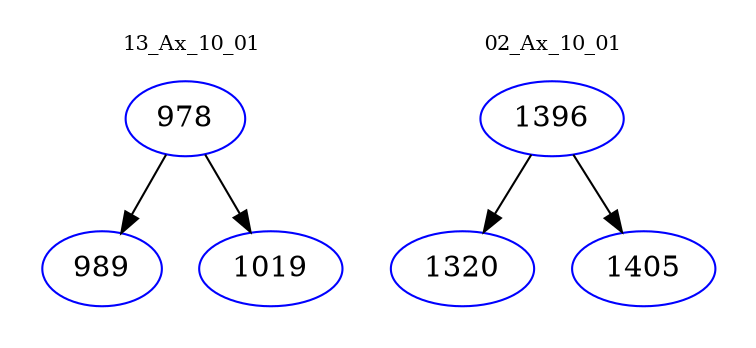 digraph{
subgraph cluster_0 {
color = white
label = "13_Ax_10_01";
fontsize=10;
T0_978 [label="978", color="blue"]
T0_978 -> T0_989 [color="black"]
T0_989 [label="989", color="blue"]
T0_978 -> T0_1019 [color="black"]
T0_1019 [label="1019", color="blue"]
}
subgraph cluster_1 {
color = white
label = "02_Ax_10_01";
fontsize=10;
T1_1396 [label="1396", color="blue"]
T1_1396 -> T1_1320 [color="black"]
T1_1320 [label="1320", color="blue"]
T1_1396 -> T1_1405 [color="black"]
T1_1405 [label="1405", color="blue"]
}
}
